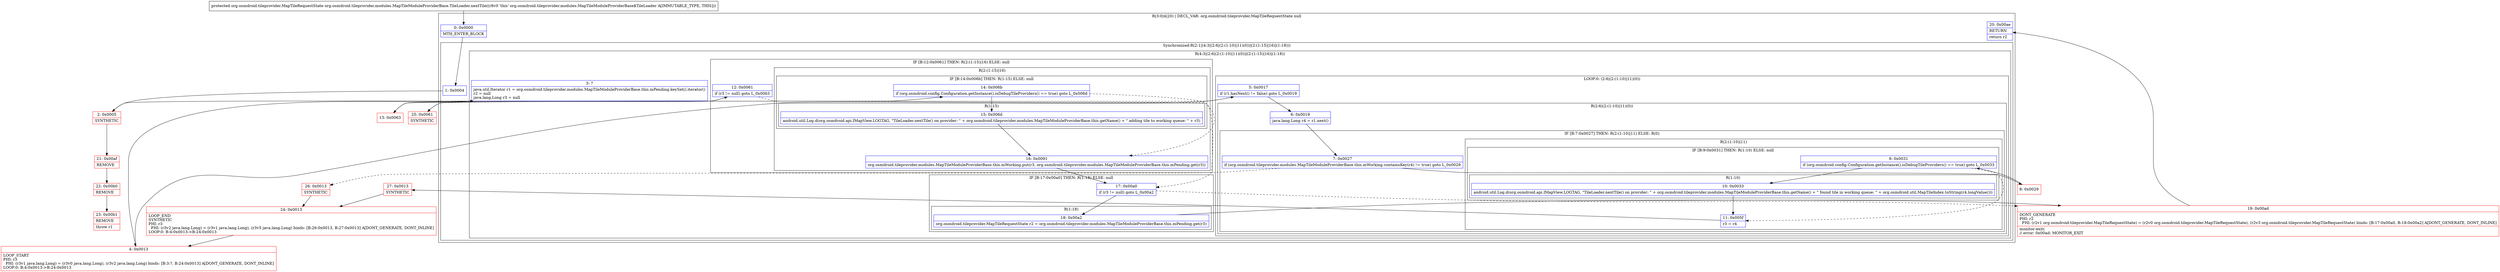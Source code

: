 digraph "CFG fororg.osmdroid.tileprovider.modules.MapTileModuleProviderBase.TileLoader.nextTile()Lorg\/osmdroid\/tileprovider\/MapTileRequestState;" {
subgraph cluster_Region_416034303 {
label = "R(3:0|4|20) | DECL_VAR: org.osmdroid.tileprovider.MapTileRequestState null\l";
node [shape=record,color=blue];
Node_0 [shape=record,label="{0\:\ 0x0000|MTH_ENTER_BLOCK\l}"];
subgraph cluster_SynchronizedRegion_869654518 {
label = "Synchronized:R(2:1|(4:3|(2:6|(2:(1:10)|11)(0))|(2:(1:15)|16)|(1:18)))";
node [shape=record,color=blue];
Node_1 [shape=record,label="{1\:\ 0x0004}"];
subgraph cluster_Region_1208731878 {
label = "R(4:3|(2:6|(2:(1:10)|11)(0))|(2:(1:15)|16)|(1:18))";
node [shape=record,color=blue];
Node_3 [shape=record,label="{3\:\ ?|java.util.Iterator r1 = org.osmdroid.tileprovider.modules.MapTileModuleProviderBase.this.mPending.keySet().iterator()\lr2 = null\ljava.lang.Long r3 = null\l}"];
subgraph cluster_LoopRegion_685138907 {
label = "LOOP:0: (2:6|(2:(1:10)|11)(0))";
node [shape=record,color=blue];
Node_5 [shape=record,label="{5\:\ 0x0017|if (r1.hasNext() != false) goto L_0x0019\l}"];
subgraph cluster_Region_216802846 {
label = "R(2:6|(2:(1:10)|11)(0))";
node [shape=record,color=blue];
Node_6 [shape=record,label="{6\:\ 0x0019|java.lang.Long r4 = r1.next()\l}"];
subgraph cluster_IfRegion_1654488496 {
label = "IF [B:7:0x0027] THEN: R(2:(1:10)|11) ELSE: R(0)";
node [shape=record,color=blue];
Node_7 [shape=record,label="{7\:\ 0x0027|if (org.osmdroid.tileprovider.modules.MapTileModuleProviderBase.this.mWorking.containsKey(r4) != true) goto L_0x0029\l}"];
subgraph cluster_Region_898428273 {
label = "R(2:(1:10)|11)";
node [shape=record,color=blue];
subgraph cluster_IfRegion_2133468282 {
label = "IF [B:9:0x0031] THEN: R(1:10) ELSE: null";
node [shape=record,color=blue];
Node_9 [shape=record,label="{9\:\ 0x0031|if (org.osmdroid.config.Configuration.getInstance().isDebugTileProviders() == true) goto L_0x0033\l}"];
subgraph cluster_Region_1694062847 {
label = "R(1:10)";
node [shape=record,color=blue];
Node_10 [shape=record,label="{10\:\ 0x0033|android.util.Log.d(org.osmdroid.api.IMapView.LOGTAG, \"TileLoader.nextTile() on provider: \" + org.osmdroid.tileprovider.modules.MapTileModuleProviderBase.this.getName() + \" found tile in working queue: \" + org.osmdroid.util.MapTileIndex.toString(r4.longValue()))\l}"];
}
}
Node_11 [shape=record,label="{11\:\ 0x005f|r3 = r4\l}"];
}
subgraph cluster_Region_155737768 {
label = "R(0)";
node [shape=record,color=blue];
}
}
}
}
subgraph cluster_IfRegion_601251806 {
label = "IF [B:12:0x0061] THEN: R(2:(1:15)|16) ELSE: null";
node [shape=record,color=blue];
Node_12 [shape=record,label="{12\:\ 0x0061|if (r3 != null) goto L_0x0063\l}"];
subgraph cluster_Region_464476086 {
label = "R(2:(1:15)|16)";
node [shape=record,color=blue];
subgraph cluster_IfRegion_3265228 {
label = "IF [B:14:0x006b] THEN: R(1:15) ELSE: null";
node [shape=record,color=blue];
Node_14 [shape=record,label="{14\:\ 0x006b|if (org.osmdroid.config.Configuration.getInstance().isDebugTileProviders() == true) goto L_0x006d\l}"];
subgraph cluster_Region_1651846610 {
label = "R(1:15)";
node [shape=record,color=blue];
Node_15 [shape=record,label="{15\:\ 0x006d|android.util.Log.d(org.osmdroid.api.IMapView.LOGTAG, \"TileLoader.nextTile() on provider: \" + org.osmdroid.tileprovider.modules.MapTileModuleProviderBase.this.getName() + \" adding tile to working queue: \" + r3)\l}"];
}
}
Node_16 [shape=record,label="{16\:\ 0x0091|org.osmdroid.tileprovider.modules.MapTileModuleProviderBase.this.mWorking.put(r3, org.osmdroid.tileprovider.modules.MapTileModuleProviderBase.this.mPending.get(r3))\l}"];
}
}
subgraph cluster_IfRegion_1226495703 {
label = "IF [B:17:0x00a0] THEN: R(1:18) ELSE: null";
node [shape=record,color=blue];
Node_17 [shape=record,label="{17\:\ 0x00a0|if (r3 != null) goto L_0x00a2\l}"];
subgraph cluster_Region_1841661154 {
label = "R(1:18)";
node [shape=record,color=blue];
Node_18 [shape=record,label="{18\:\ 0x00a2|org.osmdroid.tileprovider.MapTileRequestState r2 = org.osmdroid.tileprovider.modules.MapTileModuleProviderBase.this.mPending.get(r3)\l}"];
}
}
}
}
Node_20 [shape=record,label="{20\:\ 0x00ae|RETURN\l|return r2\l}"];
}
Node_2 [shape=record,color=red,label="{2\:\ 0x0005|SYNTHETIC\l}"];
Node_4 [shape=record,color=red,label="{4\:\ 0x0013|LOOP_START\lPHI: r3 \l  PHI: (r3v1 java.lang.Long) = (r3v0 java.lang.Long), (r3v2 java.lang.Long) binds: [B:3:?, B:24:0x0013] A[DONT_GENERATE, DONT_INLINE]\lLOOP:0: B:4:0x0013\-\>B:24:0x0013\l}"];
Node_8 [shape=record,color=red,label="{8\:\ 0x0029}"];
Node_13 [shape=record,color=red,label="{13\:\ 0x0063}"];
Node_19 [shape=record,color=red,label="{19\:\ 0x00ad|DONT_GENERATE\lPHI: r2 \l  PHI: (r2v1 org.osmdroid.tileprovider.MapTileRequestState) = (r2v0 org.osmdroid.tileprovider.MapTileRequestState), (r2v3 org.osmdroid.tileprovider.MapTileRequestState) binds: [B:17:0x00a0, B:18:0x00a2] A[DONT_GENERATE, DONT_INLINE]\l|monitor\-exit(\l\/\/ error: 0x00ad: MONITOR_EXIT  \l}"];
Node_21 [shape=record,color=red,label="{21\:\ 0x00af|REMOVE\l}"];
Node_22 [shape=record,color=red,label="{22\:\ 0x00b0|REMOVE\l}"];
Node_23 [shape=record,color=red,label="{23\:\ 0x00b1|REMOVE\l|throw r1\l}"];
Node_24 [shape=record,color=red,label="{24\:\ 0x0013|LOOP_END\lSYNTHETIC\lPHI: r3 \l  PHI: (r3v2 java.lang.Long) = (r3v1 java.lang.Long), (r3v5 java.lang.Long) binds: [B:26:0x0013, B:27:0x0013] A[DONT_GENERATE, DONT_INLINE]\lLOOP:0: B:4:0x0013\-\>B:24:0x0013\l}"];
Node_25 [shape=record,color=red,label="{25\:\ 0x0061|SYNTHETIC\l}"];
Node_26 [shape=record,color=red,label="{26\:\ 0x0013|SYNTHETIC\l}"];
Node_27 [shape=record,color=red,label="{27\:\ 0x0013|SYNTHETIC\l}"];
MethodNode[shape=record,label="{protected org.osmdroid.tileprovider.MapTileRequestState org.osmdroid.tileprovider.modules.MapTileModuleProviderBase.TileLoader.nextTile((r8v0 'this' org.osmdroid.tileprovider.modules.MapTileModuleProviderBase$TileLoader A[IMMUTABLE_TYPE, THIS])) }"];
MethodNode -> Node_0;
Node_0 -> Node_1;
Node_1 -> Node_2;
Node_3 -> Node_4;
Node_5 -> Node_6;
Node_5 -> Node_25[style=dashed];
Node_6 -> Node_7;
Node_7 -> Node_8;
Node_7 -> Node_26[style=dashed];
Node_9 -> Node_10;
Node_9 -> Node_11[style=dashed];
Node_10 -> Node_11;
Node_11 -> Node_27;
Node_12 -> Node_13;
Node_12 -> Node_17[style=dashed];
Node_14 -> Node_15;
Node_14 -> Node_16[style=dashed];
Node_15 -> Node_16;
Node_16 -> Node_17;
Node_17 -> Node_18;
Node_17 -> Node_19[style=dashed];
Node_18 -> Node_19;
Node_2 -> Node_3;
Node_2 -> Node_21;
Node_4 -> Node_5;
Node_8 -> Node_9;
Node_13 -> Node_14;
Node_19 -> Node_20;
Node_21 -> Node_22;
Node_22 -> Node_23;
Node_24 -> Node_4;
Node_25 -> Node_12;
Node_26 -> Node_24;
Node_27 -> Node_24;
}


